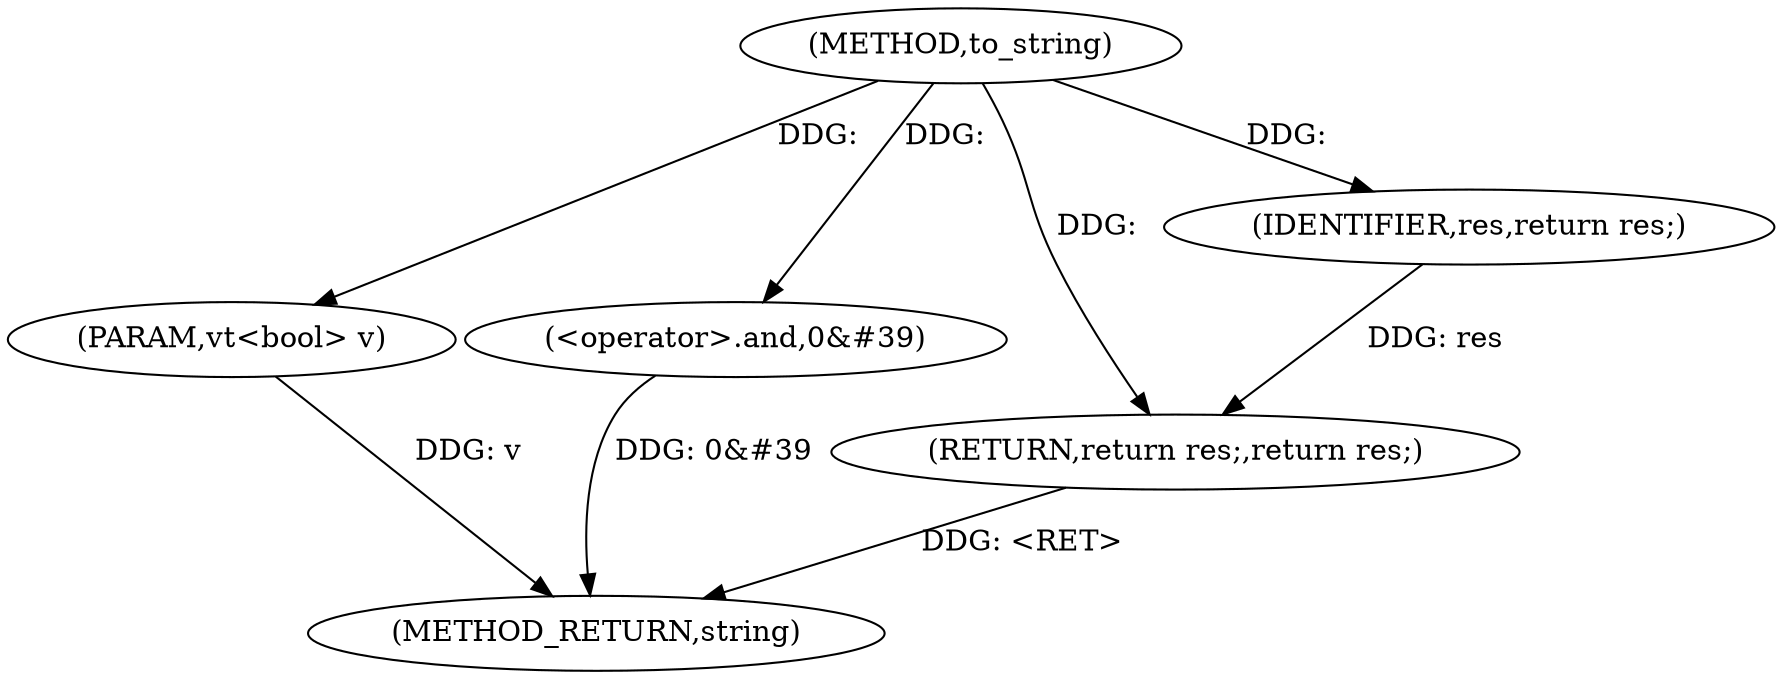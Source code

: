 digraph "to_string" {  
"1000227" [label = "(METHOD,to_string)" ]
"1000238" [label = "(METHOD_RETURN,string)" ]
"1000228" [label = "(PARAM,vt<bool> v)" ]
"1000233" [label = "(<operator>.and,0&#39)" ]
"1000236" [label = "(RETURN,return res;,return res;)" ]
"1000237" [label = "(IDENTIFIER,res,return res;)" ]
  "1000228" -> "1000238"  [ label = "DDG: v"] 
  "1000233" -> "1000238"  [ label = "DDG: 0&#39"] 
  "1000236" -> "1000238"  [ label = "DDG: <RET>"] 
  "1000227" -> "1000228"  [ label = "DDG: "] 
  "1000237" -> "1000236"  [ label = "DDG: res"] 
  "1000227" -> "1000236"  [ label = "DDG: "] 
  "1000227" -> "1000233"  [ label = "DDG: "] 
  "1000227" -> "1000237"  [ label = "DDG: "] 
}
